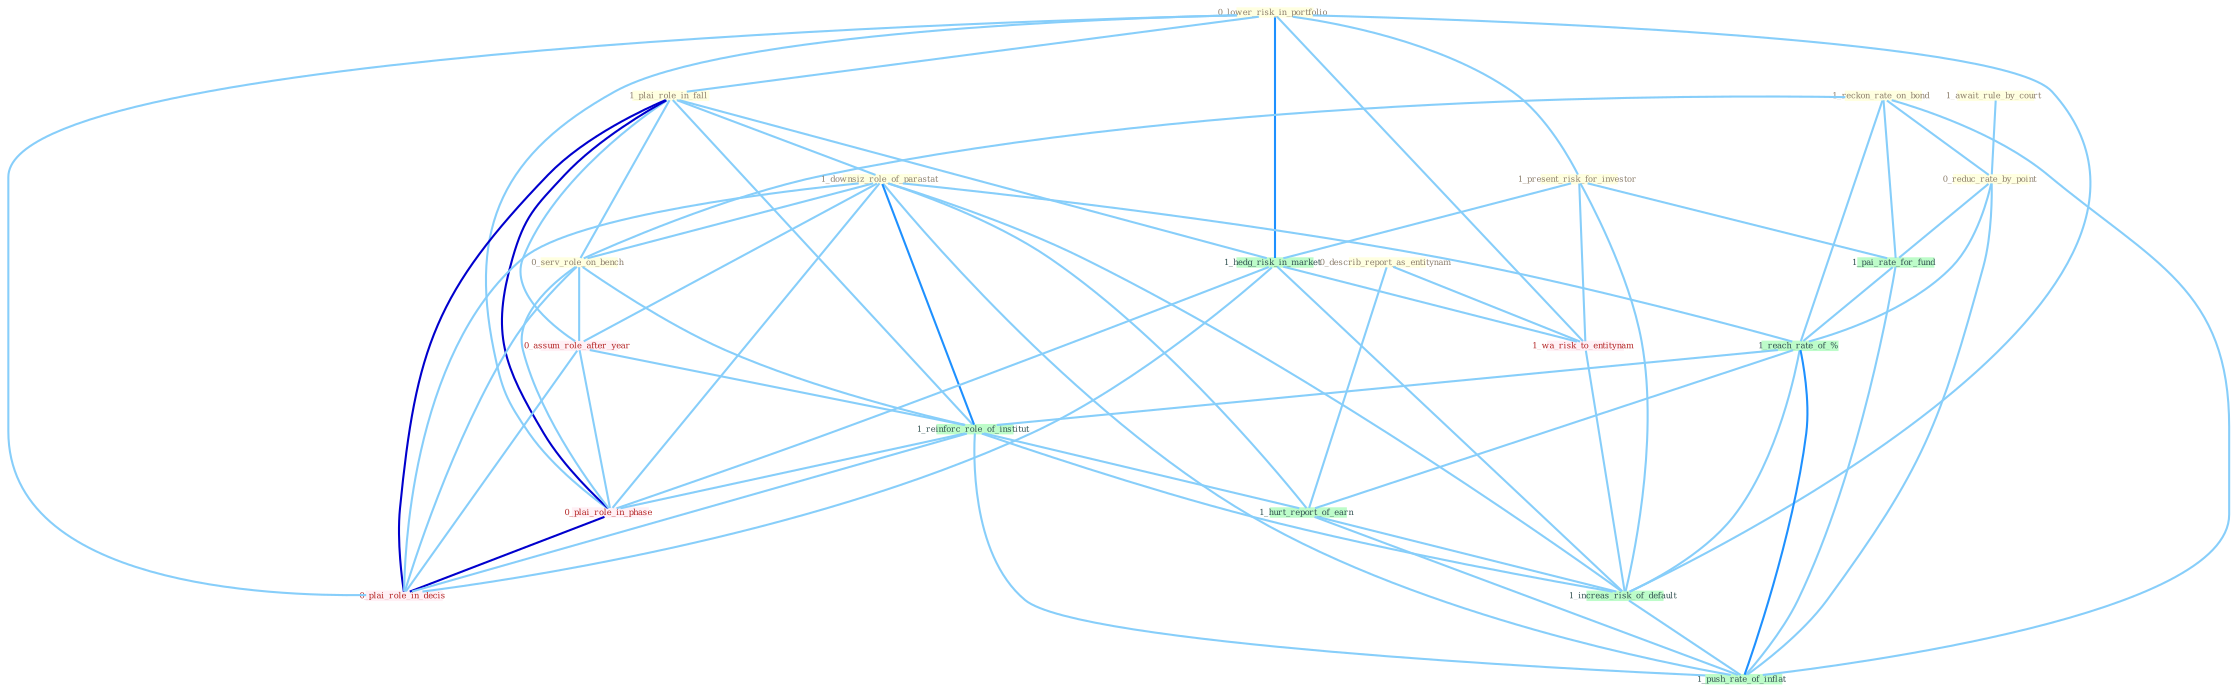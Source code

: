 Graph G{ 
    node
    [shape=polygon,style=filled,width=.5,height=.06,color="#BDFCC9",fixedsize=true,fontsize=4,
    fontcolor="#2f4f4f"];
    {node
    [color="#ffffe0", fontcolor="#8b7d6b"] "0_lower_risk_in_portfolio " "1_reckon_rate_on_bond " "1_await_rule_by_court " "1_plai_role_in_fall " "1_downsiz_role_of_parastat " "0_serv_role_on_bench " "1_present_risk_for_investor " "0_describ_report_as_entitynam " "0_reduc_rate_by_point "}
{node [color="#fff0f5", fontcolor="#b22222"] "0_assum_role_after_year " "1_wa_risk_to_entitynam " "0_plai_role_in_phase " "0_plai_role_in_decis "}
edge [color="#B0E2FF"];

	"0_lower_risk_in_portfolio " -- "1_plai_role_in_fall " [w="1", color="#87cefa" ];
	"0_lower_risk_in_portfolio " -- "1_present_risk_for_investor " [w="1", color="#87cefa" ];
	"0_lower_risk_in_portfolio " -- "1_hedg_risk_in_market " [w="2", color="#1e90ff" , len=0.8];
	"0_lower_risk_in_portfolio " -- "1_wa_risk_to_entitynam " [w="1", color="#87cefa" ];
	"0_lower_risk_in_portfolio " -- "0_plai_role_in_phase " [w="1", color="#87cefa" ];
	"0_lower_risk_in_portfolio " -- "1_increas_risk_of_default " [w="1", color="#87cefa" ];
	"0_lower_risk_in_portfolio " -- "0_plai_role_in_decis " [w="1", color="#87cefa" ];
	"1_reckon_rate_on_bond " -- "0_serv_role_on_bench " [w="1", color="#87cefa" ];
	"1_reckon_rate_on_bond " -- "0_reduc_rate_by_point " [w="1", color="#87cefa" ];
	"1_reckon_rate_on_bond " -- "1_pai_rate_for_fund " [w="1", color="#87cefa" ];
	"1_reckon_rate_on_bond " -- "1_reach_rate_of_% " [w="1", color="#87cefa" ];
	"1_reckon_rate_on_bond " -- "1_push_rate_of_inflat " [w="1", color="#87cefa" ];
	"1_await_rule_by_court " -- "0_reduc_rate_by_point " [w="1", color="#87cefa" ];
	"1_plai_role_in_fall " -- "1_downsiz_role_of_parastat " [w="1", color="#87cefa" ];
	"1_plai_role_in_fall " -- "0_serv_role_on_bench " [w="1", color="#87cefa" ];
	"1_plai_role_in_fall " -- "0_assum_role_after_year " [w="1", color="#87cefa" ];
	"1_plai_role_in_fall " -- "1_hedg_risk_in_market " [w="1", color="#87cefa" ];
	"1_plai_role_in_fall " -- "1_reinforc_role_of_institut " [w="1", color="#87cefa" ];
	"1_plai_role_in_fall " -- "0_plai_role_in_phase " [w="3", color="#0000cd" , len=0.6];
	"1_plai_role_in_fall " -- "0_plai_role_in_decis " [w="3", color="#0000cd" , len=0.6];
	"1_downsiz_role_of_parastat " -- "0_serv_role_on_bench " [w="1", color="#87cefa" ];
	"1_downsiz_role_of_parastat " -- "0_assum_role_after_year " [w="1", color="#87cefa" ];
	"1_downsiz_role_of_parastat " -- "1_reach_rate_of_% " [w="1", color="#87cefa" ];
	"1_downsiz_role_of_parastat " -- "1_reinforc_role_of_institut " [w="2", color="#1e90ff" , len=0.8];
	"1_downsiz_role_of_parastat " -- "0_plai_role_in_phase " [w="1", color="#87cefa" ];
	"1_downsiz_role_of_parastat " -- "1_hurt_report_of_earn " [w="1", color="#87cefa" ];
	"1_downsiz_role_of_parastat " -- "1_increas_risk_of_default " [w="1", color="#87cefa" ];
	"1_downsiz_role_of_parastat " -- "0_plai_role_in_decis " [w="1", color="#87cefa" ];
	"1_downsiz_role_of_parastat " -- "1_push_rate_of_inflat " [w="1", color="#87cefa" ];
	"0_serv_role_on_bench " -- "0_assum_role_after_year " [w="1", color="#87cefa" ];
	"0_serv_role_on_bench " -- "1_reinforc_role_of_institut " [w="1", color="#87cefa" ];
	"0_serv_role_on_bench " -- "0_plai_role_in_phase " [w="1", color="#87cefa" ];
	"0_serv_role_on_bench " -- "0_plai_role_in_decis " [w="1", color="#87cefa" ];
	"1_present_risk_for_investor " -- "1_hedg_risk_in_market " [w="1", color="#87cefa" ];
	"1_present_risk_for_investor " -- "1_pai_rate_for_fund " [w="1", color="#87cefa" ];
	"1_present_risk_for_investor " -- "1_wa_risk_to_entitynam " [w="1", color="#87cefa" ];
	"1_present_risk_for_investor " -- "1_increas_risk_of_default " [w="1", color="#87cefa" ];
	"0_describ_report_as_entitynam " -- "1_wa_risk_to_entitynam " [w="1", color="#87cefa" ];
	"0_describ_report_as_entitynam " -- "1_hurt_report_of_earn " [w="1", color="#87cefa" ];
	"0_reduc_rate_by_point " -- "1_pai_rate_for_fund " [w="1", color="#87cefa" ];
	"0_reduc_rate_by_point " -- "1_reach_rate_of_% " [w="1", color="#87cefa" ];
	"0_reduc_rate_by_point " -- "1_push_rate_of_inflat " [w="1", color="#87cefa" ];
	"0_assum_role_after_year " -- "1_reinforc_role_of_institut " [w="1", color="#87cefa" ];
	"0_assum_role_after_year " -- "0_plai_role_in_phase " [w="1", color="#87cefa" ];
	"0_assum_role_after_year " -- "0_plai_role_in_decis " [w="1", color="#87cefa" ];
	"1_hedg_risk_in_market " -- "1_wa_risk_to_entitynam " [w="1", color="#87cefa" ];
	"1_hedg_risk_in_market " -- "0_plai_role_in_phase " [w="1", color="#87cefa" ];
	"1_hedg_risk_in_market " -- "1_increas_risk_of_default " [w="1", color="#87cefa" ];
	"1_hedg_risk_in_market " -- "0_plai_role_in_decis " [w="1", color="#87cefa" ];
	"1_pai_rate_for_fund " -- "1_reach_rate_of_% " [w="1", color="#87cefa" ];
	"1_pai_rate_for_fund " -- "1_push_rate_of_inflat " [w="1", color="#87cefa" ];
	"1_reach_rate_of_% " -- "1_reinforc_role_of_institut " [w="1", color="#87cefa" ];
	"1_reach_rate_of_% " -- "1_hurt_report_of_earn " [w="1", color="#87cefa" ];
	"1_reach_rate_of_% " -- "1_increas_risk_of_default " [w="1", color="#87cefa" ];
	"1_reach_rate_of_% " -- "1_push_rate_of_inflat " [w="2", color="#1e90ff" , len=0.8];
	"1_reinforc_role_of_institut " -- "0_plai_role_in_phase " [w="1", color="#87cefa" ];
	"1_reinforc_role_of_institut " -- "1_hurt_report_of_earn " [w="1", color="#87cefa" ];
	"1_reinforc_role_of_institut " -- "1_increas_risk_of_default " [w="1", color="#87cefa" ];
	"1_reinforc_role_of_institut " -- "0_plai_role_in_decis " [w="1", color="#87cefa" ];
	"1_reinforc_role_of_institut " -- "1_push_rate_of_inflat " [w="1", color="#87cefa" ];
	"1_wa_risk_to_entitynam " -- "1_increas_risk_of_default " [w="1", color="#87cefa" ];
	"0_plai_role_in_phase " -- "0_plai_role_in_decis " [w="3", color="#0000cd" , len=0.6];
	"1_hurt_report_of_earn " -- "1_increas_risk_of_default " [w="1", color="#87cefa" ];
	"1_hurt_report_of_earn " -- "1_push_rate_of_inflat " [w="1", color="#87cefa" ];
	"1_increas_risk_of_default " -- "1_push_rate_of_inflat " [w="1", color="#87cefa" ];
}